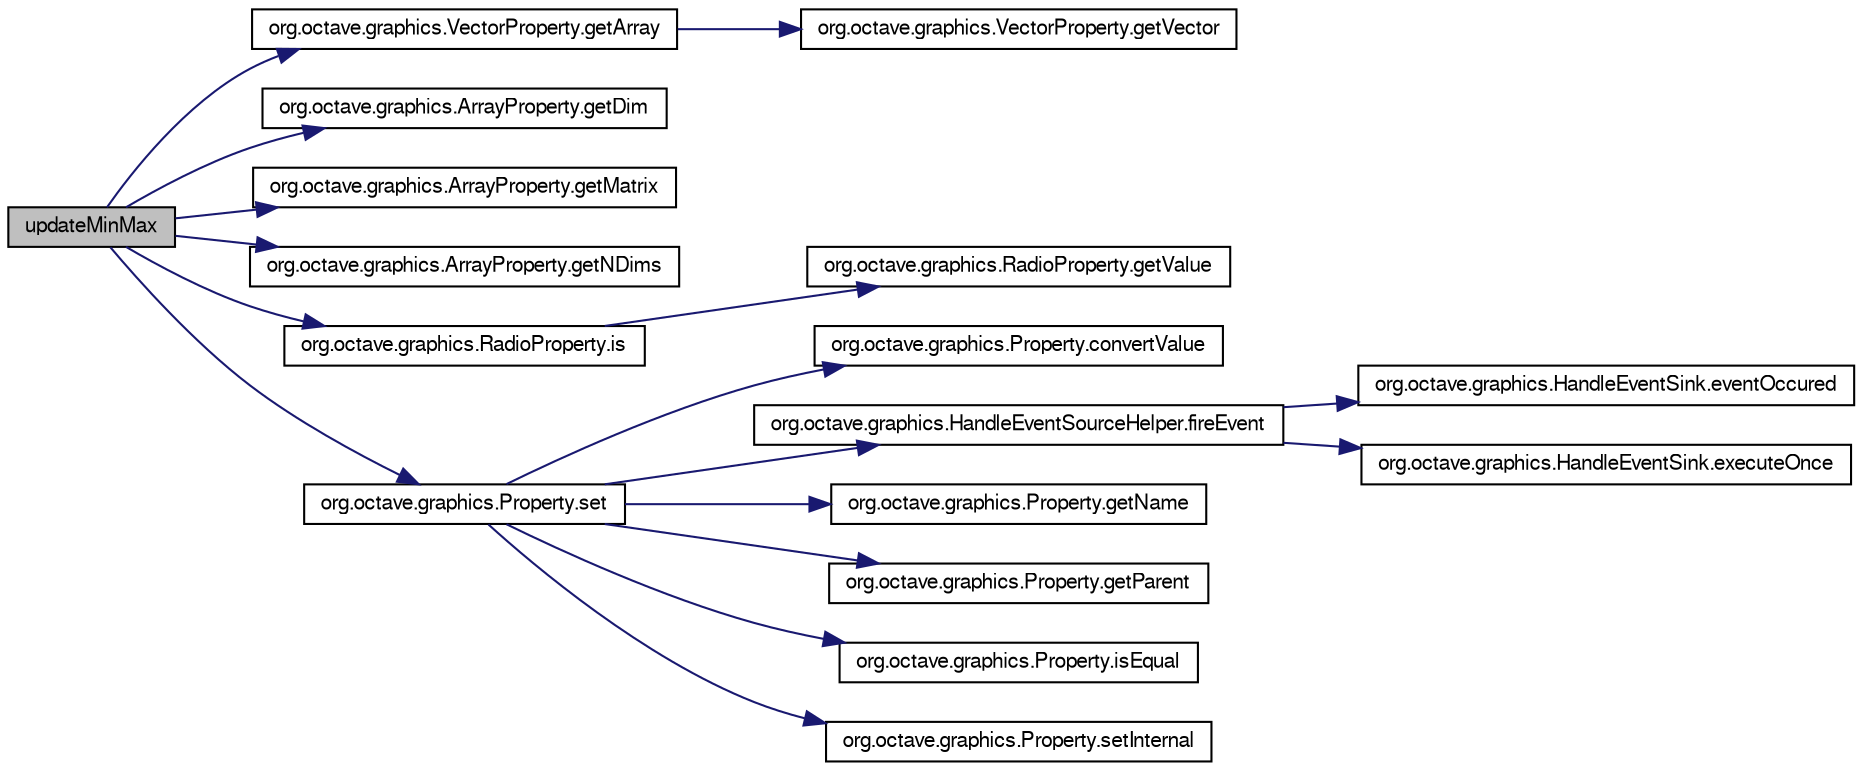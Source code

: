 digraph G
{
  edge [fontname="FreeSans",fontsize="10",labelfontname="FreeSans",labelfontsize="10"];
  node [fontname="FreeSans",fontsize="10",shape=record];
  rankdir="LR";
  Node1 [label="updateMinMax",height=0.2,width=0.4,color="black", fillcolor="grey75", style="filled" fontcolor="black"];
  Node1 -> Node2 [color="midnightblue",fontsize="10",style="solid",fontname="FreeSans"];
  Node2 [label="org.octave.graphics.VectorProperty.getArray",height=0.2,width=0.4,color="black", fillcolor="white", style="filled",URL="$classorg_1_1octave_1_1graphics_1_1_vector_property.html#ac9573ab949db7e86c1b0bd502d50e9f1"];
  Node2 -> Node3 [color="midnightblue",fontsize="10",style="solid",fontname="FreeSans"];
  Node3 [label="org.octave.graphics.VectorProperty.getVector",height=0.2,width=0.4,color="black", fillcolor="white", style="filled",URL="$classorg_1_1octave_1_1graphics_1_1_vector_property.html#a4ee8a1258ab4c3158a01e1442835be2a"];
  Node1 -> Node4 [color="midnightblue",fontsize="10",style="solid",fontname="FreeSans"];
  Node4 [label="org.octave.graphics.ArrayProperty.getDim",height=0.2,width=0.4,color="black", fillcolor="white", style="filled",URL="$classorg_1_1octave_1_1graphics_1_1_array_property.html#a522d7da6fd970e0d4eef284f95c74354"];
  Node1 -> Node5 [color="midnightblue",fontsize="10",style="solid",fontname="FreeSans"];
  Node5 [label="org.octave.graphics.ArrayProperty.getMatrix",height=0.2,width=0.4,color="black", fillcolor="white", style="filled",URL="$classorg_1_1octave_1_1graphics_1_1_array_property.html#a2fdfe9054915585f1e8b7aaf15b7bd52"];
  Node1 -> Node6 [color="midnightblue",fontsize="10",style="solid",fontname="FreeSans"];
  Node6 [label="org.octave.graphics.ArrayProperty.getNDims",height=0.2,width=0.4,color="black", fillcolor="white", style="filled",URL="$classorg_1_1octave_1_1graphics_1_1_array_property.html#acd41964f2cc1fbbb7e7a69c0ad550d71"];
  Node1 -> Node7 [color="midnightblue",fontsize="10",style="solid",fontname="FreeSans"];
  Node7 [label="org.octave.graphics.RadioProperty.is",height=0.2,width=0.4,color="black", fillcolor="white", style="filled",URL="$classorg_1_1octave_1_1graphics_1_1_radio_property.html#a6b679eb3fe87358e20dc354d8f0e06b7"];
  Node7 -> Node8 [color="midnightblue",fontsize="10",style="solid",fontname="FreeSans"];
  Node8 [label="org.octave.graphics.RadioProperty.getValue",height=0.2,width=0.4,color="black", fillcolor="white", style="filled",URL="$classorg_1_1octave_1_1graphics_1_1_radio_property.html#a574b29843fb09dff2bf8edd82341f051"];
  Node1 -> Node9 [color="midnightblue",fontsize="10",style="solid",fontname="FreeSans"];
  Node9 [label="org.octave.graphics.Property.set",height=0.2,width=0.4,color="black", fillcolor="white", style="filled",URL="$classorg_1_1octave_1_1graphics_1_1_property.html#afa1a5457d4b402c51eb58b213de1065f"];
  Node9 -> Node10 [color="midnightblue",fontsize="10",style="solid",fontname="FreeSans"];
  Node10 [label="org.octave.graphics.Property.convertValue",height=0.2,width=0.4,color="black", fillcolor="white", style="filled",URL="$classorg_1_1octave_1_1graphics_1_1_property.html#a0cf42e0d902221b9bc1468664b67af61"];
  Node9 -> Node11 [color="midnightblue",fontsize="10",style="solid",fontname="FreeSans"];
  Node11 [label="org.octave.graphics.HandleEventSourceHelper.fireEvent",height=0.2,width=0.4,color="black", fillcolor="white", style="filled",URL="$classorg_1_1octave_1_1graphics_1_1_handle_event_source_helper.html#a5796b678f5ec69c49edfb0433a55fcdd"];
  Node11 -> Node12 [color="midnightblue",fontsize="10",style="solid",fontname="FreeSans"];
  Node12 [label="org.octave.graphics.HandleEventSink.eventOccured",height=0.2,width=0.4,color="black", fillcolor="white", style="filled",URL="$interfaceorg_1_1octave_1_1graphics_1_1_handle_event_sink.html#af57803a1a5423527ed510fa8f99837d3"];
  Node11 -> Node13 [color="midnightblue",fontsize="10",style="solid",fontname="FreeSans"];
  Node13 [label="org.octave.graphics.HandleEventSink.executeOnce",height=0.2,width=0.4,color="black", fillcolor="white", style="filled",URL="$interfaceorg_1_1octave_1_1graphics_1_1_handle_event_sink.html#a8e7a2e3153e7c94f6129087e2a6a62b5"];
  Node9 -> Node14 [color="midnightblue",fontsize="10",style="solid",fontname="FreeSans"];
  Node14 [label="org.octave.graphics.Property.getName",height=0.2,width=0.4,color="black", fillcolor="white", style="filled",URL="$classorg_1_1octave_1_1graphics_1_1_property.html#a78ee178b6a73658d65ca60da4d1e6683"];
  Node9 -> Node15 [color="midnightblue",fontsize="10",style="solid",fontname="FreeSans"];
  Node15 [label="org.octave.graphics.Property.getParent",height=0.2,width=0.4,color="black", fillcolor="white", style="filled",URL="$classorg_1_1octave_1_1graphics_1_1_property.html#a3a86c86371259e59b09618cc300d8236"];
  Node9 -> Node16 [color="midnightblue",fontsize="10",style="solid",fontname="FreeSans"];
  Node16 [label="org.octave.graphics.Property.isEqual",height=0.2,width=0.4,color="black", fillcolor="white", style="filled",URL="$classorg_1_1octave_1_1graphics_1_1_property.html#a0e57b9692f447d896661e3be6198389d"];
  Node9 -> Node17 [color="midnightblue",fontsize="10",style="solid",fontname="FreeSans"];
  Node17 [label="org.octave.graphics.Property.setInternal",height=0.2,width=0.4,color="black", fillcolor="white", style="filled",URL="$classorg_1_1octave_1_1graphics_1_1_property.html#a571fa56bb076982d2bdb9f6a4e670434"];
}
